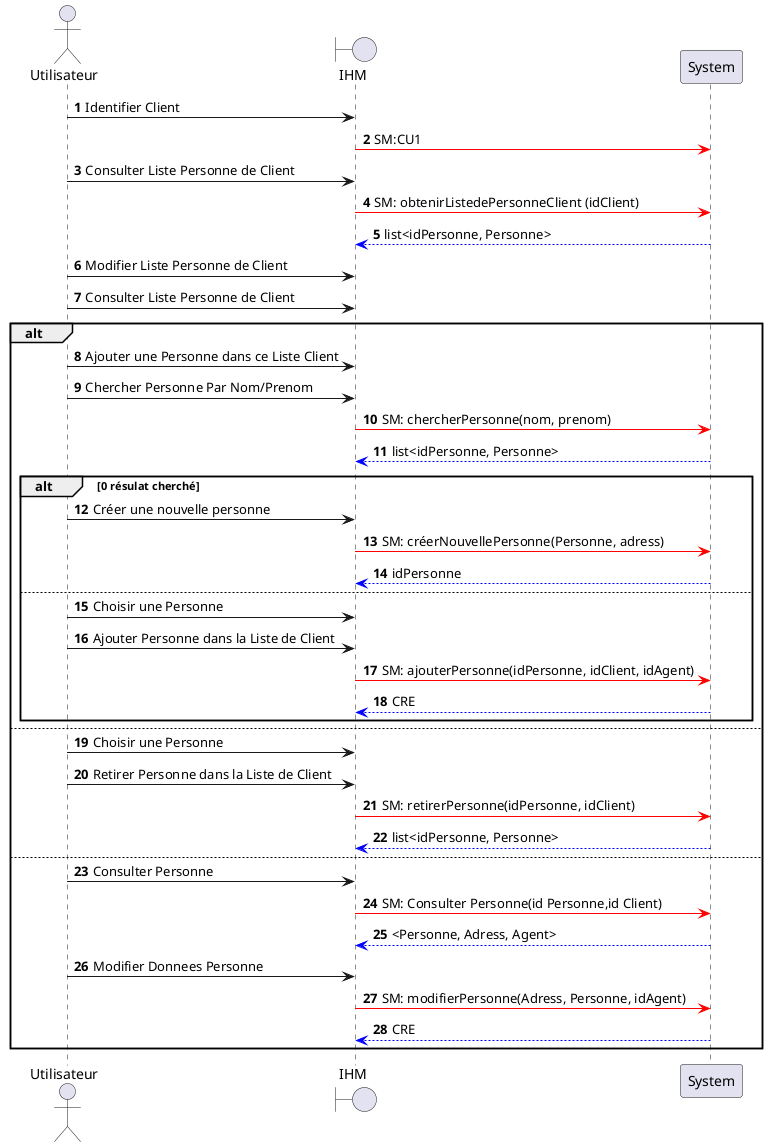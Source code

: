 @startuml

actor Utilisateur as U
boundary IHM as I
participant System as S

'在personne和Contact之间添加一个association 来储存最后一个modifier/ajouter 的Contact的Id
autonumber

U->I: Identifier Client
    I-[#red]>S: SM:CU1

U->I: Consulter Liste Personne de Client
    I-[#red]>S: SM: obtenirListedePersonneClient (idClient)

    S-[#0000FF]->I: list<idPersonne, Personne>


U->I: Modifier Liste Personne de Client
U->I: Consulter Liste Personne de Client
alt
    U->I: Ajouter une Personne dans ce Liste Client

    U->I: Chercher Personne Par Nom/Prenom
        I-[#red]>S: SM: chercherPersonne(nom, prenom)
        S-[#0000FF]->I: list<idPersonne, Personne>
    alt  0 résulat cherché
    U->I: Créer une nouvelle personne
        I-[#red]>S: SM: créerNouvellePersonne(Personne, adress)
        S-[#0000FF]->I: idPersonne
    else
    U->I: Choisir une Personne

    U->I: Ajouter Personne dans la Liste de Client
        I-[#red]>S: SM: ajouterPersonne(idPersonne, idClient, idAgent)
        S-[#0000FF]->I: CRE
    end
else
    U->I: Choisir une Personne
    U->I: Retirer Personne dans la Liste de Client
        I-[#red]>S: SM: retirerPersonne(idPersonne, idClient)
        S-[#0000FF]->I: list<idPersonne, Personne>
else
    U->I: Consulter Personne
        I-[#red]>S: SM: Consulter Personne(id Personne,id Client)
        S-[#0000FF]->I: <Personne, Adress, Agent>
    U->I: Modifier Donnees Personne
        I-[#red]>S: SM: modifierPersonne(Adress, Personne, idAgent)
        S-[#0000FF]->I: CRE
end
@enduml